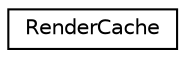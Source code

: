 digraph "Graphical Class Hierarchy"
{
  edge [fontname="Helvetica",fontsize="10",labelfontname="Helvetica",labelfontsize="10"];
  node [fontname="Helvetica",fontsize="10",shape=record];
  rankdir="LR";
  Node1 [label="RenderCache",height=0.2,width=0.4,color="black", fillcolor="white", style="filled",URL="$struct_render_cache.html"];
}
